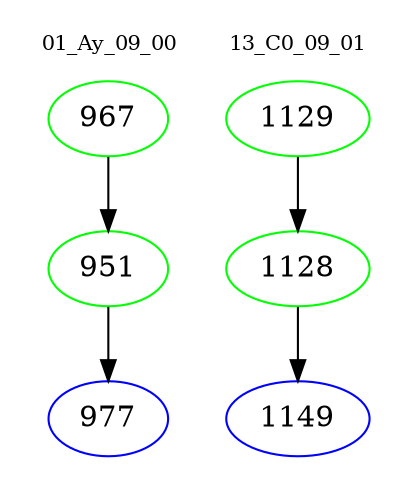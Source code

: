 digraph{
subgraph cluster_0 {
color = white
label = "01_Ay_09_00";
fontsize=10;
T0_967 [label="967", color="green"]
T0_967 -> T0_951 [color="black"]
T0_951 [label="951", color="green"]
T0_951 -> T0_977 [color="black"]
T0_977 [label="977", color="blue"]
}
subgraph cluster_1 {
color = white
label = "13_C0_09_01";
fontsize=10;
T1_1129 [label="1129", color="green"]
T1_1129 -> T1_1128 [color="black"]
T1_1128 [label="1128", color="green"]
T1_1128 -> T1_1149 [color="black"]
T1_1149 [label="1149", color="blue"]
}
}
